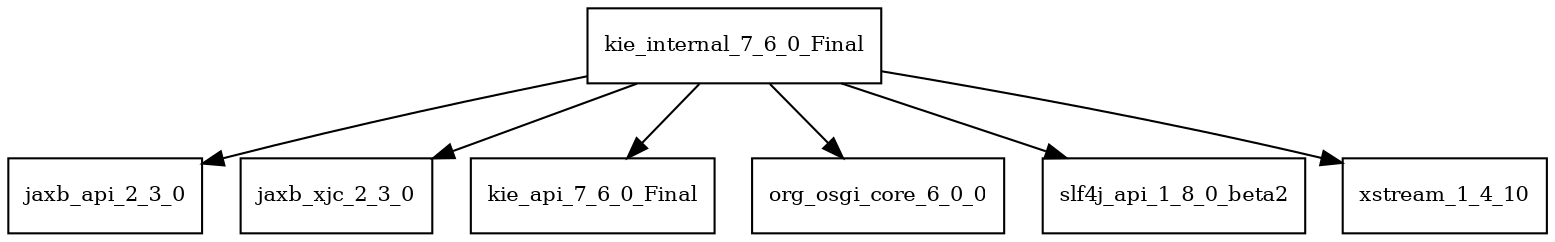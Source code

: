 digraph kie_internal_7_6_0_Final_dependencies {
  node [shape = box, fontsize=10.0];
  kie_internal_7_6_0_Final -> jaxb_api_2_3_0;
  kie_internal_7_6_0_Final -> jaxb_xjc_2_3_0;
  kie_internal_7_6_0_Final -> kie_api_7_6_0_Final;
  kie_internal_7_6_0_Final -> org_osgi_core_6_0_0;
  kie_internal_7_6_0_Final -> slf4j_api_1_8_0_beta2;
  kie_internal_7_6_0_Final -> xstream_1_4_10;
}
